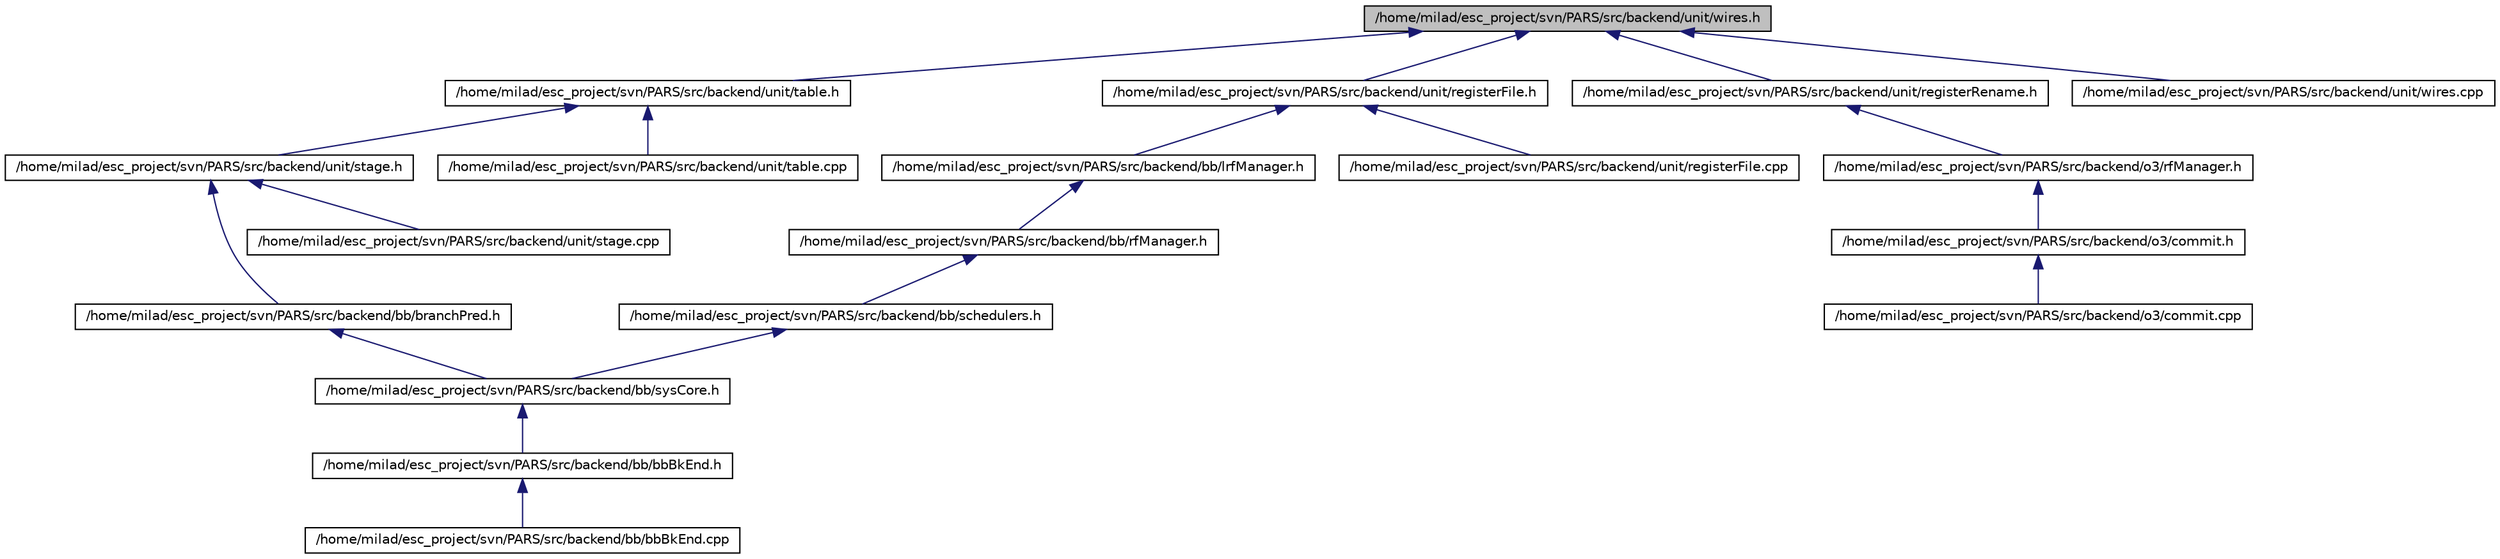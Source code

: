 digraph G
{
  edge [fontname="Helvetica",fontsize="10",labelfontname="Helvetica",labelfontsize="10"];
  node [fontname="Helvetica",fontsize="10",shape=record];
  Node1 [label="/home/milad/esc_project/svn/PARS/src/backend/unit/wires.h",height=0.2,width=0.4,color="black", fillcolor="grey75", style="filled" fontcolor="black"];
  Node1 -> Node2 [dir=back,color="midnightblue",fontsize="10",style="solid",fontname="Helvetica"];
  Node2 [label="/home/milad/esc_project/svn/PARS/src/backend/unit/table.h",height=0.2,width=0.4,color="black", fillcolor="white", style="filled",URL="$table_8h.html"];
  Node2 -> Node3 [dir=back,color="midnightblue",fontsize="10",style="solid",fontname="Helvetica"];
  Node3 [label="/home/milad/esc_project/svn/PARS/src/backend/unit/stage.h",height=0.2,width=0.4,color="black", fillcolor="white", style="filled",URL="$stage_8h.html"];
  Node3 -> Node4 [dir=back,color="midnightblue",fontsize="10",style="solid",fontname="Helvetica"];
  Node4 [label="/home/milad/esc_project/svn/PARS/src/backend/bb/branchPred.h",height=0.2,width=0.4,color="black", fillcolor="white", style="filled",URL="$bb_2branchPred_8h.html"];
  Node4 -> Node5 [dir=back,color="midnightblue",fontsize="10",style="solid",fontname="Helvetica"];
  Node5 [label="/home/milad/esc_project/svn/PARS/src/backend/bb/sysCore.h",height=0.2,width=0.4,color="black", fillcolor="white", style="filled",URL="$bb_2sysCore_8h.html"];
  Node5 -> Node6 [dir=back,color="midnightblue",fontsize="10",style="solid",fontname="Helvetica"];
  Node6 [label="/home/milad/esc_project/svn/PARS/src/backend/bb/bbBkEnd.h",height=0.2,width=0.4,color="black", fillcolor="white", style="filled",URL="$bb_2bbBkEnd_8h.html"];
  Node6 -> Node7 [dir=back,color="midnightblue",fontsize="10",style="solid",fontname="Helvetica"];
  Node7 [label="/home/milad/esc_project/svn/PARS/src/backend/bb/bbBkEnd.cpp",height=0.2,width=0.4,color="black", fillcolor="white", style="filled",URL="$bb_2bbBkEnd_8cpp.html"];
  Node3 -> Node8 [dir=back,color="midnightblue",fontsize="10",style="solid",fontname="Helvetica"];
  Node8 [label="/home/milad/esc_project/svn/PARS/src/backend/unit/stage.cpp",height=0.2,width=0.4,color="black", fillcolor="white", style="filled",URL="$stage_8cpp.html"];
  Node2 -> Node9 [dir=back,color="midnightblue",fontsize="10",style="solid",fontname="Helvetica"];
  Node9 [label="/home/milad/esc_project/svn/PARS/src/backend/unit/table.cpp",height=0.2,width=0.4,color="black", fillcolor="white", style="filled",URL="$table_8cpp.html"];
  Node1 -> Node10 [dir=back,color="midnightblue",fontsize="10",style="solid",fontname="Helvetica"];
  Node10 [label="/home/milad/esc_project/svn/PARS/src/backend/unit/registerFile.h",height=0.2,width=0.4,color="black", fillcolor="white", style="filled",URL="$registerFile_8h.html"];
  Node10 -> Node11 [dir=back,color="midnightblue",fontsize="10",style="solid",fontname="Helvetica"];
  Node11 [label="/home/milad/esc_project/svn/PARS/src/backend/bb/lrfManager.h",height=0.2,width=0.4,color="black", fillcolor="white", style="filled",URL="$bb_2lrfManager_8h.html"];
  Node11 -> Node12 [dir=back,color="midnightblue",fontsize="10",style="solid",fontname="Helvetica"];
  Node12 [label="/home/milad/esc_project/svn/PARS/src/backend/bb/rfManager.h",height=0.2,width=0.4,color="black", fillcolor="white", style="filled",URL="$bb_2rfManager_8h.html"];
  Node12 -> Node13 [dir=back,color="midnightblue",fontsize="10",style="solid",fontname="Helvetica"];
  Node13 [label="/home/milad/esc_project/svn/PARS/src/backend/bb/schedulers.h",height=0.2,width=0.4,color="black", fillcolor="white", style="filled",URL="$bb_2schedulers_8h.html"];
  Node13 -> Node5 [dir=back,color="midnightblue",fontsize="10",style="solid",fontname="Helvetica"];
  Node10 -> Node14 [dir=back,color="midnightblue",fontsize="10",style="solid",fontname="Helvetica"];
  Node14 [label="/home/milad/esc_project/svn/PARS/src/backend/unit/registerFile.cpp",height=0.2,width=0.4,color="black", fillcolor="white", style="filled",URL="$registerFile_8cpp.html"];
  Node1 -> Node15 [dir=back,color="midnightblue",fontsize="10",style="solid",fontname="Helvetica"];
  Node15 [label="/home/milad/esc_project/svn/PARS/src/backend/unit/registerRename.h",height=0.2,width=0.4,color="black", fillcolor="white", style="filled",URL="$backend_2unit_2registerRename_8h.html"];
  Node15 -> Node16 [dir=back,color="midnightblue",fontsize="10",style="solid",fontname="Helvetica"];
  Node16 [label="/home/milad/esc_project/svn/PARS/src/backend/o3/rfManager.h",height=0.2,width=0.4,color="black", fillcolor="white", style="filled",URL="$o3_2rfManager_8h.html"];
  Node16 -> Node17 [dir=back,color="midnightblue",fontsize="10",style="solid",fontname="Helvetica"];
  Node17 [label="/home/milad/esc_project/svn/PARS/src/backend/o3/commit.h",height=0.2,width=0.4,color="black", fillcolor="white", style="filled",URL="$o3_2commit_8h.html"];
  Node17 -> Node18 [dir=back,color="midnightblue",fontsize="10",style="solid",fontname="Helvetica"];
  Node18 [label="/home/milad/esc_project/svn/PARS/src/backend/o3/commit.cpp",height=0.2,width=0.4,color="black", fillcolor="white", style="filled",URL="$o3_2commit_8cpp.html"];
  Node1 -> Node19 [dir=back,color="midnightblue",fontsize="10",style="solid",fontname="Helvetica"];
  Node19 [label="/home/milad/esc_project/svn/PARS/src/backend/unit/wires.cpp",height=0.2,width=0.4,color="black", fillcolor="white", style="filled",URL="$wires_8cpp.html"];
}
